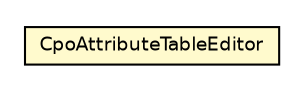 #!/usr/local/bin/dot
#
# Class diagram 
# Generated by UmlGraph version 4.6 (http://www.spinellis.gr/sw/umlgraph)
#

digraph G {
	edge [fontname="Helvetica",fontsize=10,labelfontname="Helvetica",labelfontsize=10];
	node [fontname="Helvetica",fontsize=10,shape=plaintext];
	// org.synchronoss.cpo.util.CpoAttributeTableEditor
	c2449 [label=<<table border="0" cellborder="1" cellspacing="0" cellpadding="2" port="p" bgcolor="lemonChiffon" href="./CpoAttributeTableEditor.html">
		<tr><td><table border="0" cellspacing="0" cellpadding="1">
			<tr><td> CpoAttributeTableEditor </td></tr>
		</table></td></tr>
		</table>>, fontname="Helvetica", fontcolor="black", fontsize=9.0];
}

